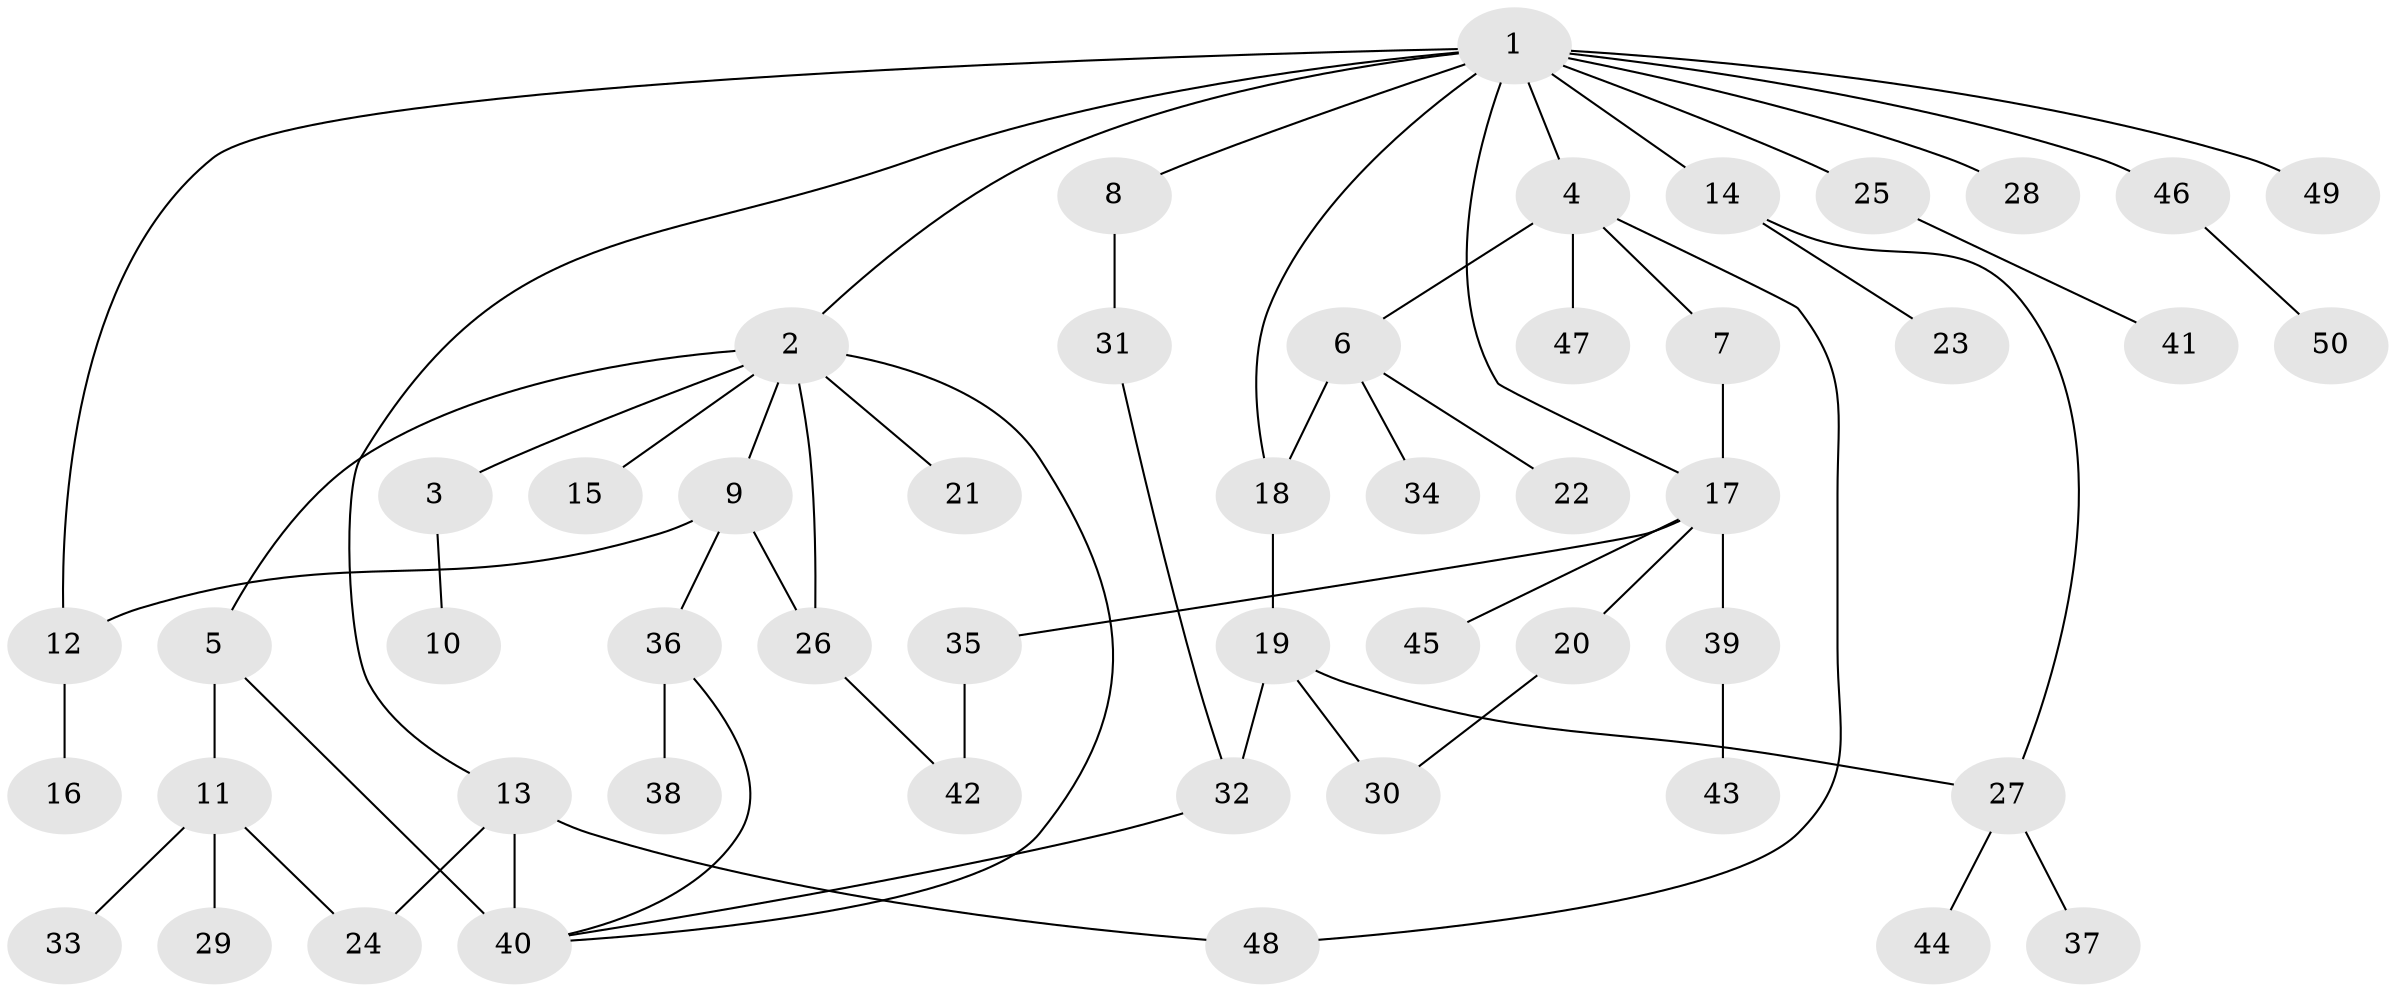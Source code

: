 // original degree distribution, {14: 0.010101010101010102, 9: 0.010101010101010102, 3: 0.09090909090909091, 7: 0.020202020202020204, 4: 0.06060606060606061, 1: 0.494949494949495, 5: 0.04040404040404041, 2: 0.24242424242424243, 6: 0.010101010101010102, 11: 0.010101010101010102, 8: 0.010101010101010102}
// Generated by graph-tools (version 1.1) at 2025/35/03/09/25 02:35:44]
// undirected, 50 vertices, 63 edges
graph export_dot {
graph [start="1"]
  node [color=gray90,style=filled];
  1;
  2;
  3;
  4;
  5;
  6;
  7;
  8;
  9;
  10;
  11;
  12;
  13;
  14;
  15;
  16;
  17;
  18;
  19;
  20;
  21;
  22;
  23;
  24;
  25;
  26;
  27;
  28;
  29;
  30;
  31;
  32;
  33;
  34;
  35;
  36;
  37;
  38;
  39;
  40;
  41;
  42;
  43;
  44;
  45;
  46;
  47;
  48;
  49;
  50;
  1 -- 2 [weight=1.0];
  1 -- 4 [weight=1.0];
  1 -- 8 [weight=1.0];
  1 -- 12 [weight=1.0];
  1 -- 13 [weight=1.0];
  1 -- 14 [weight=1.0];
  1 -- 17 [weight=1.0];
  1 -- 18 [weight=1.0];
  1 -- 25 [weight=1.0];
  1 -- 28 [weight=1.0];
  1 -- 46 [weight=1.0];
  1 -- 49 [weight=1.0];
  2 -- 3 [weight=1.0];
  2 -- 5 [weight=1.0];
  2 -- 9 [weight=1.0];
  2 -- 15 [weight=1.0];
  2 -- 21 [weight=1.0];
  2 -- 26 [weight=1.0];
  2 -- 40 [weight=1.0];
  3 -- 10 [weight=1.0];
  4 -- 6 [weight=1.0];
  4 -- 7 [weight=1.0];
  4 -- 47 [weight=2.0];
  4 -- 48 [weight=1.0];
  5 -- 11 [weight=1.0];
  5 -- 40 [weight=1.0];
  6 -- 18 [weight=1.0];
  6 -- 22 [weight=1.0];
  6 -- 34 [weight=1.0];
  7 -- 17 [weight=1.0];
  8 -- 31 [weight=1.0];
  9 -- 12 [weight=1.0];
  9 -- 26 [weight=2.0];
  9 -- 36 [weight=1.0];
  11 -- 24 [weight=1.0];
  11 -- 29 [weight=1.0];
  11 -- 33 [weight=1.0];
  12 -- 16 [weight=3.0];
  13 -- 24 [weight=2.0];
  13 -- 40 [weight=6.0];
  13 -- 48 [weight=1.0];
  14 -- 23 [weight=1.0];
  14 -- 27 [weight=1.0];
  17 -- 20 [weight=1.0];
  17 -- 35 [weight=1.0];
  17 -- 39 [weight=1.0];
  17 -- 45 [weight=1.0];
  18 -- 19 [weight=1.0];
  19 -- 27 [weight=1.0];
  19 -- 30 [weight=2.0];
  19 -- 32 [weight=3.0];
  20 -- 30 [weight=1.0];
  25 -- 41 [weight=1.0];
  26 -- 42 [weight=1.0];
  27 -- 37 [weight=1.0];
  27 -- 44 [weight=1.0];
  31 -- 32 [weight=1.0];
  32 -- 40 [weight=1.0];
  35 -- 42 [weight=2.0];
  36 -- 38 [weight=2.0];
  36 -- 40 [weight=1.0];
  39 -- 43 [weight=1.0];
  46 -- 50 [weight=1.0];
}
